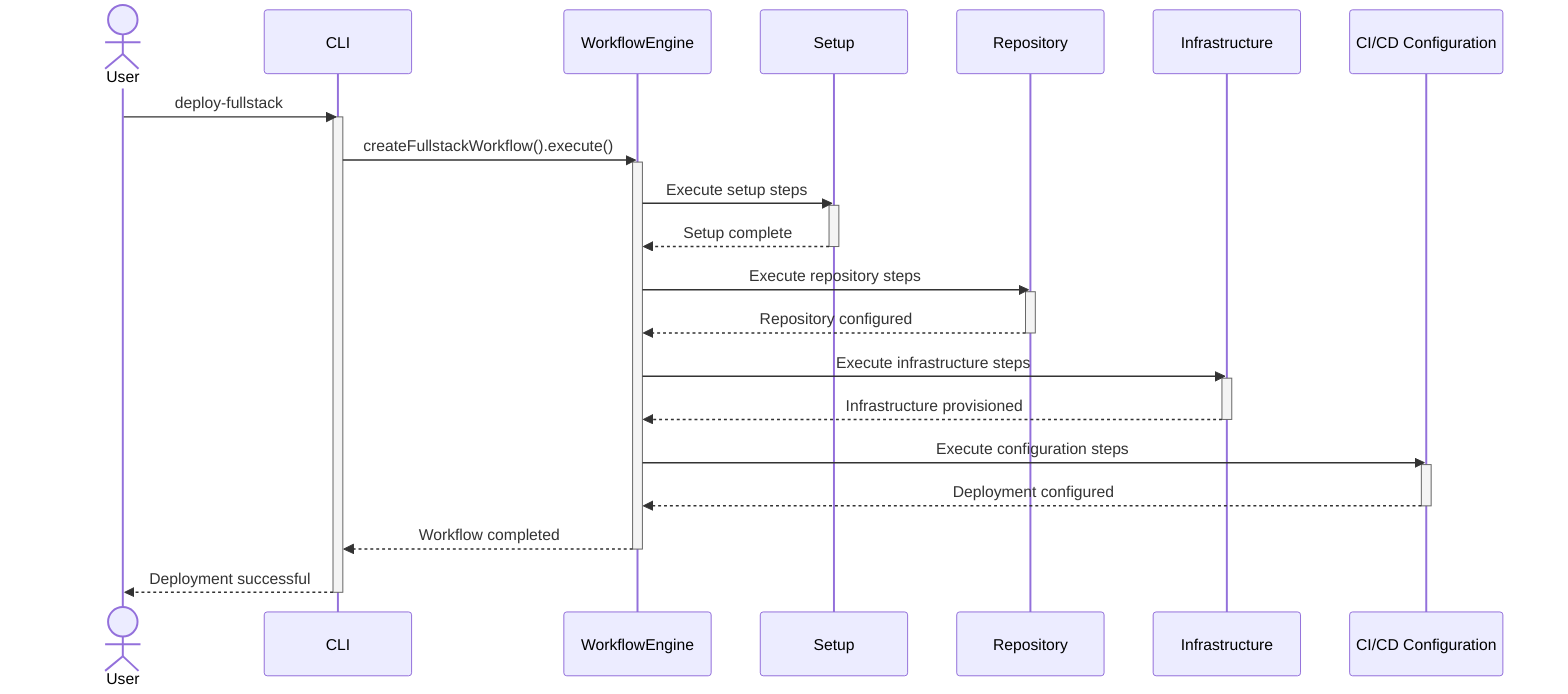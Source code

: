 sequenceDiagram
    actor User
    participant CLI
    participant WE as WorkflowEngine
    participant Setup
    participant Repo as Repository
    participant Infra as Infrastructure
    participant Config as CI/CD Configuration
    
    User->>CLI: deploy-fullstack
    activate CLI
    CLI->>WE: createFullstackWorkflow().execute()
    activate WE
    
    WE->>Setup: Execute setup steps
    activate Setup
    Setup-->>WE: Setup complete
    deactivate Setup
    
    WE->>Repo: Execute repository steps
    activate Repo
    Repo-->>WE: Repository configured
    deactivate Repo
    
    WE->>Infra: Execute infrastructure steps
    activate Infra
    Infra-->>WE: Infrastructure provisioned
    deactivate Infra
    
    WE->>Config: Execute configuration steps
    activate Config
    Config-->>WE: Deployment configured
    deactivate Config
    
    WE-->>CLI: Workflow completed
    deactivate WE
    CLI-->>User: Deployment successful
    deactivate CLI